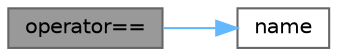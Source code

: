 digraph "operator=="
{
 // INTERACTIVE_SVG=YES
 // LATEX_PDF_SIZE
  bgcolor="transparent";
  edge [fontname=Helvetica,fontsize=10,labelfontname=Helvetica,labelfontsize=10];
  node [fontname=Helvetica,fontsize=10,shape=box,height=0.2,width=0.4];
  rankdir="LR";
  Node1 [label="operator==",height=0.2,width=0.4,color="gray40", fillcolor="grey60", style="filled", fontcolor="black",tooltip=" "];
  Node1 -> Node2 [color="steelblue1",style="solid"];
  Node2 [label="name",height=0.2,width=0.4,color="grey40", fillcolor="white", style="filled",URL="$classore_1_1data_1_1_index_info.html#a1d89c28bd42ba9a52da008bb69367171",tooltip=" "];
}
